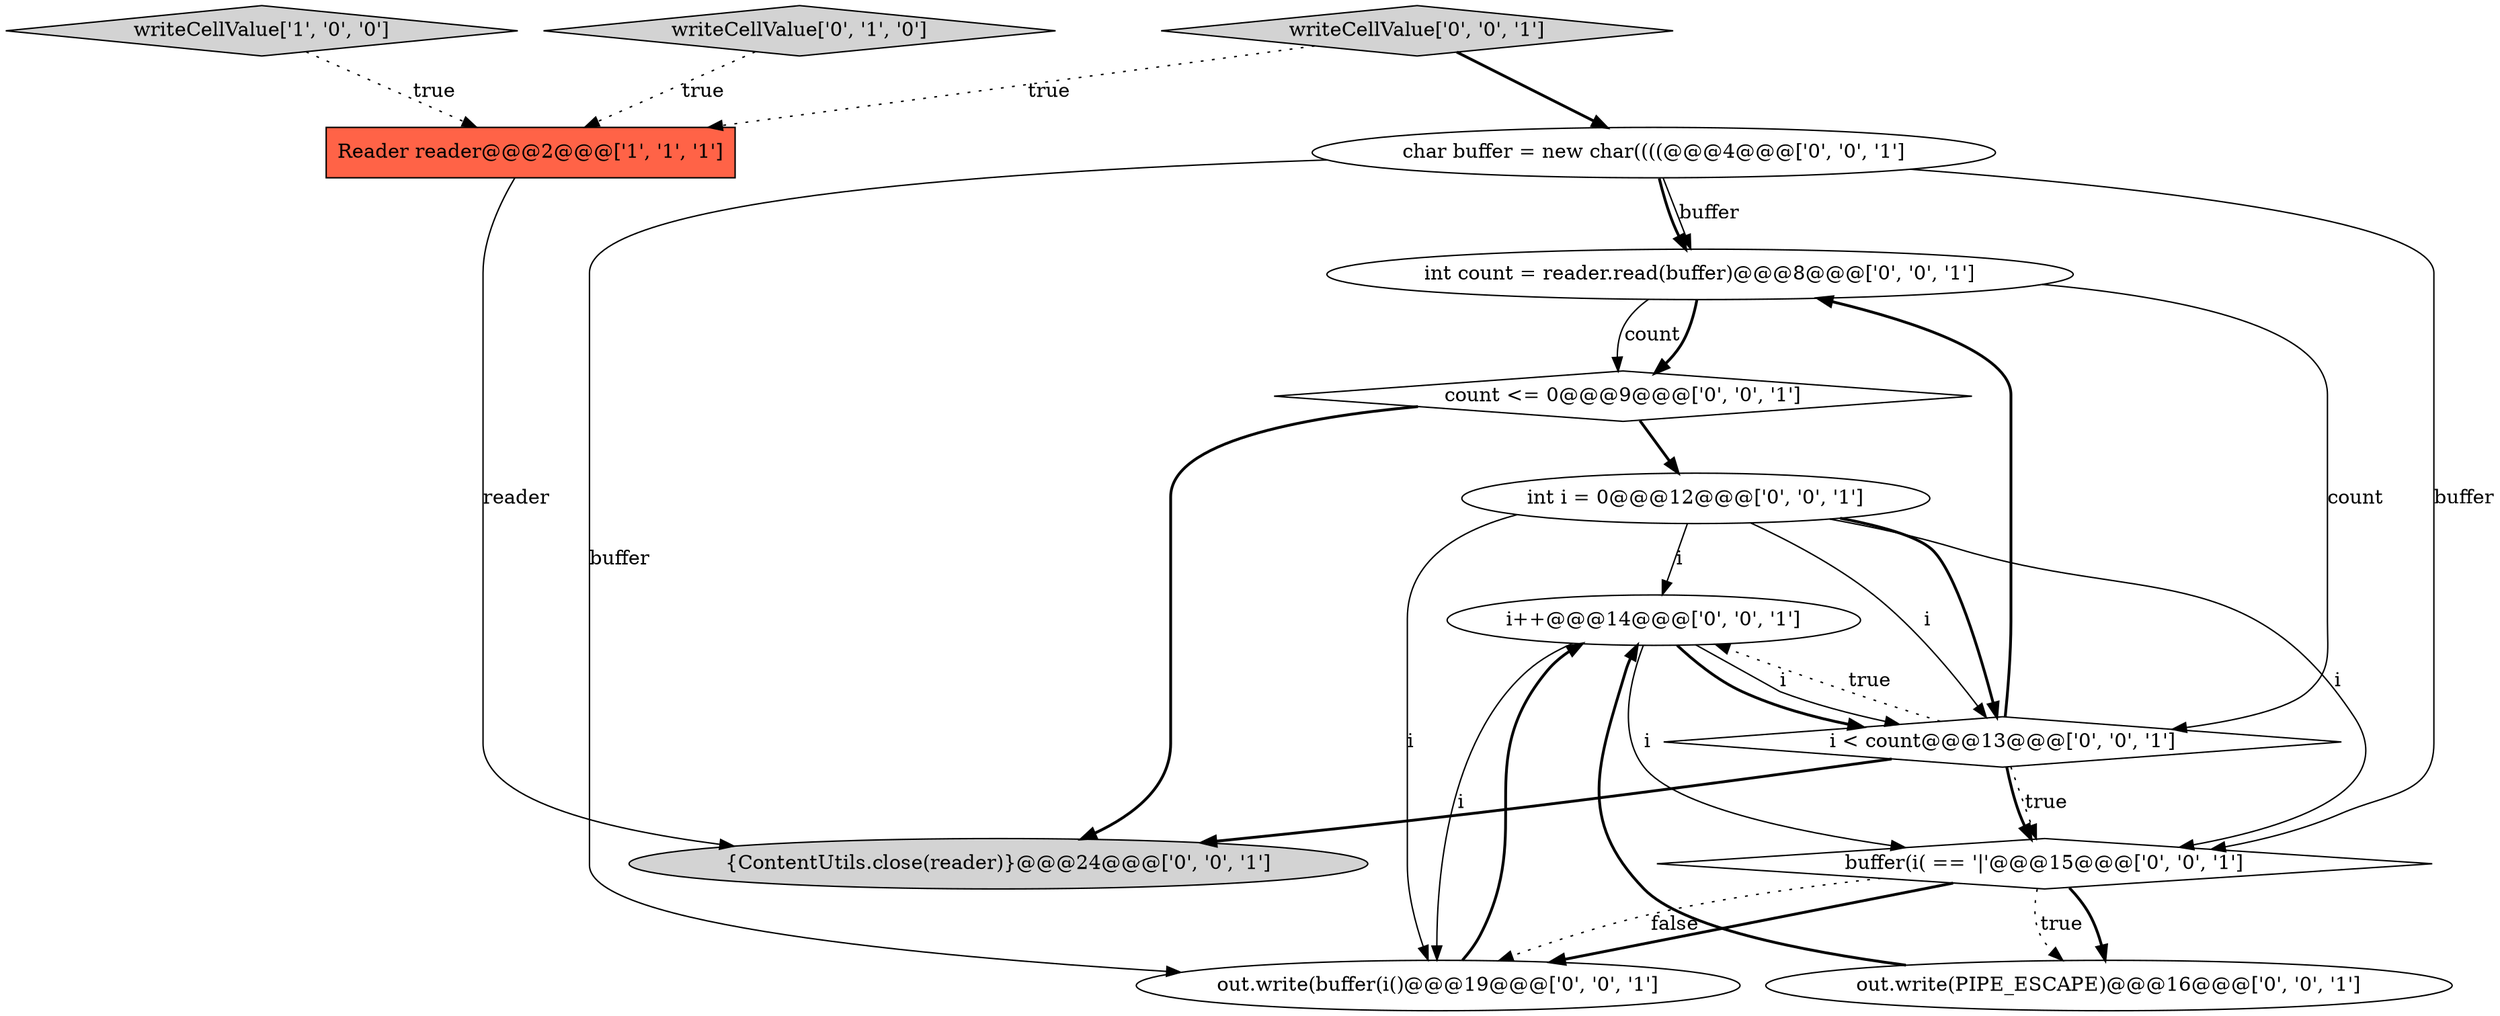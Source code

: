 digraph {
9 [style = filled, label = "int count = reader.read(buffer)@@@8@@@['0', '0', '1']", fillcolor = white, shape = ellipse image = "AAA0AAABBB3BBB"];
4 [style = filled, label = "{ContentUtils.close(reader)}@@@24@@@['0', '0', '1']", fillcolor = lightgray, shape = ellipse image = "AAA0AAABBB3BBB"];
7 [style = filled, label = "int i = 0@@@12@@@['0', '0', '1']", fillcolor = white, shape = ellipse image = "AAA0AAABBB3BBB"];
5 [style = filled, label = "writeCellValue['0', '0', '1']", fillcolor = lightgray, shape = diamond image = "AAA0AAABBB3BBB"];
10 [style = filled, label = "i++@@@14@@@['0', '0', '1']", fillcolor = white, shape = ellipse image = "AAA0AAABBB3BBB"];
6 [style = filled, label = "count <= 0@@@9@@@['0', '0', '1']", fillcolor = white, shape = diamond image = "AAA0AAABBB3BBB"];
8 [style = filled, label = "buffer(i( == '|'@@@15@@@['0', '0', '1']", fillcolor = white, shape = diamond image = "AAA0AAABBB3BBB"];
13 [style = filled, label = "char buffer = new char((((@@@4@@@['0', '0', '1']", fillcolor = white, shape = ellipse image = "AAA0AAABBB3BBB"];
11 [style = filled, label = "i < count@@@13@@@['0', '0', '1']", fillcolor = white, shape = diamond image = "AAA0AAABBB3BBB"];
3 [style = filled, label = "out.write(buffer(i()@@@19@@@['0', '0', '1']", fillcolor = white, shape = ellipse image = "AAA0AAABBB3BBB"];
0 [style = filled, label = "Reader reader@@@2@@@['1', '1', '1']", fillcolor = tomato, shape = box image = "AAA0AAABBB1BBB"];
1 [style = filled, label = "writeCellValue['1', '0', '0']", fillcolor = lightgray, shape = diamond image = "AAA0AAABBB1BBB"];
12 [style = filled, label = "out.write(PIPE_ESCAPE)@@@16@@@['0', '0', '1']", fillcolor = white, shape = ellipse image = "AAA0AAABBB3BBB"];
2 [style = filled, label = "writeCellValue['0', '1', '0']", fillcolor = lightgray, shape = diamond image = "AAA0AAABBB2BBB"];
5->0 [style = dotted, label="true"];
3->10 [style = bold, label=""];
11->4 [style = bold, label=""];
13->8 [style = solid, label="buffer"];
6->4 [style = bold, label=""];
11->10 [style = dotted, label="true"];
8->12 [style = bold, label=""];
13->3 [style = solid, label="buffer"];
1->0 [style = dotted, label="true"];
9->6 [style = solid, label="count"];
10->3 [style = solid, label="i"];
11->9 [style = bold, label=""];
10->11 [style = bold, label=""];
7->10 [style = solid, label="i"];
7->3 [style = solid, label="i"];
7->11 [style = bold, label=""];
8->3 [style = bold, label=""];
5->13 [style = bold, label=""];
9->6 [style = bold, label=""];
7->8 [style = solid, label="i"];
12->10 [style = bold, label=""];
11->8 [style = dotted, label="true"];
10->11 [style = solid, label="i"];
7->11 [style = solid, label="i"];
11->8 [style = bold, label=""];
9->11 [style = solid, label="count"];
10->8 [style = solid, label="i"];
13->9 [style = bold, label=""];
2->0 [style = dotted, label="true"];
6->7 [style = bold, label=""];
13->9 [style = solid, label="buffer"];
8->3 [style = dotted, label="false"];
8->12 [style = dotted, label="true"];
0->4 [style = solid, label="reader"];
}

